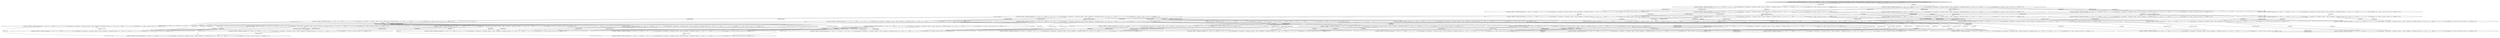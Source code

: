 strict digraph DiskGraph {
nodesep=0.35;
subgraph cluster_graph {
color="white";
6233986811478056545 [label="/\\ postcond = TRUE/\\ f = FALSE/\\ tournaments = (t1 :> [tid |-> t1, s |-> FALSE, lc |-> 0, ps |-> {}, c |-> 2])/\\ schemaMapping = [ tournaments |-> Tournament,  players |-> Player,  enrollments |-> Enrollment ]/\\ players = (p1 :> [pid |-> p1, s |-> FALSE, lc |-> 0, a |-> 1, ts |-> {}])/\\ enrollments = (e1 :> [eid |-> e1, pid |-> p1, tid |-> t1, s |-> FALSE, lc |-> 0])",style = filled]
6233986811478056545 -> 7827670246077590385 [label="postTournament",color="black",fontcolor="black"];
7827670246077590385 [label="/\\ postcond = TRUE/\\ f = FALSE/\\ tournaments = (t1 :> [tid |-> t1, s |-> TRUE, lc |-> 1, ps |-> {}, c |-> 2])/\\ schemaMapping = [ tournaments |-> Tournament,  players |-> Player,  enrollments |-> Enrollment ]/\\ players = (p1 :> [pid |-> p1, s |-> FALSE, lc |-> 0, a |-> 1, ts |-> {}])/\\ enrollments = (e1 :> [eid |-> e1, pid |-> p1, tid |-> t1, s |-> FALSE, lc |-> 0])"];
7827670246077590385 -> -5210349911019019570 [label="updateTournament",color="black",fontcolor="black"];
-5210349911019019570 [label="/\\ postcond = TRUE/\\ f = FALSE/\\ tournaments = (t1 :> [tid |-> t1, s |-> TRUE, lc |-> 1, ps |-> {}, c |-> 1])/\\ schemaMapping = [ tournaments |-> Tournament,  players |-> Player,  enrollments |-> Enrollment ]/\\ players = (p1 :> [pid |-> p1, s |-> FALSE, lc |-> 0, a |-> 1, ts |-> {}])/\\ enrollments = (e1 :> [eid |-> e1, pid |-> p1, tid |-> t1, s |-> FALSE, lc |-> 0])"];
6233986811478056545 -> 5827672812442433967 [label="postPlayer",color="black",fontcolor="black"];
5827672812442433967 [label="/\\ postcond = TRUE/\\ f = FALSE/\\ tournaments = (t1 :> [tid |-> t1, s |-> FALSE, lc |-> 0, ps |-> {}, c |-> 2])/\\ schemaMapping = [ tournaments |-> Tournament,  players |-> Player,  enrollments |-> Enrollment ]/\\ players = (p1 :> [pid |-> p1, s |-> TRUE, lc |-> 1, a |-> 1, ts |-> {}])/\\ enrollments = (e1 :> [eid |-> e1, pid |-> p1, tid |-> t1, s |-> FALSE, lc |-> 0])"];
5827672812442433967 -> 7692962830799260863 [label="postTournament",color="black",fontcolor="black"];
7692962830799260863 [label="/\\ postcond = TRUE/\\ f = FALSE/\\ tournaments = (t1 :> [tid |-> t1, s |-> TRUE, lc |-> 1, ps |-> {}, c |-> 2])/\\ schemaMapping = [ tournaments |-> Tournament,  players |-> Player,  enrollments |-> Enrollment ]/\\ players = (p1 :> [pid |-> p1, s |-> TRUE, lc |-> 1, a |-> 1, ts |-> {}])/\\ enrollments = (e1 :> [eid |-> e1, pid |-> p1, tid |-> t1, s |-> FALSE, lc |-> 0])"];
-5210349911019019570 -> 7827670246077590385 [label="updateTournament",color="black",fontcolor="black"];
7827670246077590385 -> 1783644078383438781 [label="deleteTournament",color="black",fontcolor="black"];
1783644078383438781 [label="/\\ postcond = TRUE/\\ f = FALSE/\\ tournaments = (t1 :> [tid |-> t1, s |-> FALSE, lc |-> 2, ps |-> {}, c |-> 1])/\\ schemaMapping = [ tournaments |-> Tournament,  players |-> Player,  enrollments |-> Enrollment ]/\\ players = (p1 :> [pid |-> p1, s |-> FALSE, lc |-> 0, a |-> 1, ts |-> {}])/\\ enrollments = (e1 :> [eid |-> e1, pid |-> p1, tid |-> t1, s |-> FALSE, lc |-> 0])"];
5827672812442433967 -> -216926227061061504 [label="updatePlayer",color="black",fontcolor="black"];
-216926227061061504 [label="/\\ postcond = TRUE/\\ f = FALSE/\\ tournaments = (t1 :> [tid |-> t1, s |-> FALSE, lc |-> 0, ps |-> {}, c |-> 2])/\\ schemaMapping = [ tournaments |-> Tournament,  players |-> Player,  enrollments |-> Enrollment ]/\\ players = (p1 :> [pid |-> p1, s |-> TRUE, lc |-> 1, a |-> 2, ts |-> {}])/\\ enrollments = (e1 :> [eid |-> e1, pid |-> p1, tid |-> t1, s |-> FALSE, lc |-> 0])"];
-5210349911019019570 -> 1783644078383438781 [label="deleteTournament",color="black",fontcolor="black"];
5827672812442433967 -> 1533464742831844043 [label="deletePlayer",color="black",fontcolor="black"];
1533464742831844043 [label="/\\ postcond = TRUE/\\ f = FALSE/\\ tournaments = (t1 :> [tid |-> t1, s |-> FALSE, lc |-> 0, ps |-> {}, c |-> 2])/\\ schemaMapping = [ tournaments |-> Tournament,  players |-> Player,  enrollments |-> Enrollment ]/\\ players = (p1 :> [pid |-> p1, s |-> FALSE, lc |-> 2, a |-> 1, ts |-> {}])/\\ enrollments = (e1 :> [eid |-> e1, pid |-> p1, tid |-> t1, s |-> FALSE, lc |-> 0])"];
7692962830799260863 -> -5633297046678895360 [label="updateTournament",color="black",fontcolor="black"];
-5633297046678895360 [label="/\\ postcond = TRUE/\\ f = FALSE/\\ tournaments = (t1 :> [tid |-> t1, s |-> TRUE, lc |-> 1, ps |-> {}, c |-> 1])/\\ schemaMapping = [ tournaments |-> Tournament,  players |-> Player,  enrollments |-> Enrollment ]/\\ players = (p1 :> [pid |-> p1, s |-> TRUE, lc |-> 1, a |-> 1, ts |-> {}])/\\ enrollments = (e1 :> [eid |-> e1, pid |-> p1, tid |-> t1, s |-> FALSE, lc |-> 0])"];
7827670246077590385 -> 7692962830799260863 [label="postPlayer",color="black",fontcolor="black"];
-5210349911019019570 -> -5633297046678895360 [label="postPlayer",color="black",fontcolor="black"];
-216926227061061504 -> -4116364987247051376 [label="postTournament",color="black",fontcolor="black"];
-4116364987247051376 [label="/\\ postcond = TRUE/\\ f = FALSE/\\ tournaments = (t1 :> [tid |-> t1, s |-> TRUE, lc |-> 1, ps |-> {}, c |-> 2])/\\ schemaMapping = [ tournaments |-> Tournament,  players |-> Player,  enrollments |-> Enrollment ]/\\ players = (p1 :> [pid |-> p1, s |-> TRUE, lc |-> 1, a |-> 2, ts |-> {}])/\\ enrollments = (e1 :> [eid |-> e1, pid |-> p1, tid |-> t1, s |-> FALSE, lc |-> 0])"];
7692962830799260863 -> 2207707906614082675 [label="deleteTournament",color="black",fontcolor="black"];
2207707906614082675 [label="/\\ postcond = TRUE/\\ f = FALSE/\\ tournaments = (t1 :> [tid |-> t1, s |-> FALSE, lc |-> 2, ps |-> {}, c |-> 1])/\\ schemaMapping = [ tournaments |-> Tournament,  players |-> Player,  enrollments |-> Enrollment ]/\\ players = (p1 :> [pid |-> p1, s |-> TRUE, lc |-> 1, a |-> 1, ts |-> {}])/\\ enrollments = (e1 :> [eid |-> e1, pid |-> p1, tid |-> t1, s |-> FALSE, lc |-> 0])"];
-216926227061061504 -> 5827672812442433967 [label="updatePlayer",color="black",fontcolor="black"];
1783644078383438781 -> -5210349911019019570 [label="postTournament",color="black",fontcolor="black"];
7692962830799260863 -> -4116364987247051376 [label="updatePlayer",color="black",fontcolor="black"];
-216926227061061504 -> -5090570361791472668 [label="deletePlayer",color="black",fontcolor="black"];
-5090570361791472668 [label="/\\ postcond = TRUE/\\ f = FALSE/\\ tournaments = (t1 :> [tid |-> t1, s |-> FALSE, lc |-> 0, ps |-> {}, c |-> 2])/\\ schemaMapping = [ tournaments |-> Tournament,  players |-> Player,  enrollments |-> Enrollment ]/\\ players = (p1 :> [pid |-> p1, s |-> FALSE, lc |-> 2, a |-> 2, ts |-> {}])/\\ enrollments = (e1 :> [eid |-> e1, pid |-> p1, tid |-> t1, s |-> FALSE, lc |-> 0])"];
1533464742831844043 -> 3415170438812409819 [label="postTournament",color="black",fontcolor="black"];
3415170438812409819 [label="/\\ postcond = TRUE/\\ f = FALSE/\\ tournaments = (t1 :> [tid |-> t1, s |-> TRUE, lc |-> 1, ps |-> {}, c |-> 2])/\\ schemaMapping = [ tournaments |-> Tournament,  players |-> Player,  enrollments |-> Enrollment ]/\\ players = (p1 :> [pid |-> p1, s |-> FALSE, lc |-> 2, a |-> 1, ts |-> {}])/\\ enrollments = (e1 :> [eid |-> e1, pid |-> p1, tid |-> t1, s |-> FALSE, lc |-> 0])"];
-5633297046678895360 -> 7692962830799260863 [label="updateTournament",color="black",fontcolor="black"];
1783644078383438781 -> 2207707906614082675 [label="postPlayer",color="black",fontcolor="black"];
7692962830799260863 -> 3415170438812409819 [label="deletePlayer",color="black",fontcolor="black"];
1533464742831844043 -> 5827672812442433967 [label="postPlayer",color="black",fontcolor="black"];
-5633297046678895360 -> 2207707906614082675 [label="deleteTournament",color="black",fontcolor="black"];
7692962830799260863 -> -4118751073831929034 [label="postEnrollment",color="black",fontcolor="black"];
-4118751073831929034 [label="/\\ postcond = TRUE/\\ f = FALSE/\\ tournaments = (t1 :> [tid |-> t1, s |-> TRUE, lc |-> 1, ps |-> {p1}, c |-> 2])/\\ schemaMapping = [ tournaments |-> Tournament,  players |-> Player,  enrollments |-> Enrollment ]/\\ players = (p1 :> [pid |-> p1, s |-> TRUE, lc |-> 1, a |-> 1, ts |-> {t1}])/\\ enrollments = (e1 :> [eid |-> e1, pid |-> p1, tid |-> t1, s |-> TRUE, lc |-> 1])"];
-4116364987247051376 -> 2148178658452894767 [label="updateTournament",color="black",fontcolor="black"];
2148178658452894767 [label="/\\ postcond = TRUE/\\ f = FALSE/\\ tournaments = (t1 :> [tid |-> t1, s |-> TRUE, lc |-> 1, ps |-> {}, c |-> 1])/\\ schemaMapping = [ tournaments |-> Tournament,  players |-> Player,  enrollments |-> Enrollment ]/\\ players = (p1 :> [pid |-> p1, s |-> TRUE, lc |-> 1, a |-> 2, ts |-> {}])/\\ enrollments = (e1 :> [eid |-> e1, pid |-> p1, tid |-> t1, s |-> FALSE, lc |-> 0])"];
2207707906614082675 -> -5633297046678895360 [label="postTournament",color="black",fontcolor="black"];
-5090570361791472668 -> -8973351483092341004 [label="postTournament",color="black",fontcolor="black"];
-8973351483092341004 [label="/\\ postcond = TRUE/\\ f = FALSE/\\ tournaments = (t1 :> [tid |-> t1, s |-> TRUE, lc |-> 1, ps |-> {}, c |-> 2])/\\ schemaMapping = [ tournaments |-> Tournament,  players |-> Player,  enrollments |-> Enrollment ]/\\ players = (p1 :> [pid |-> p1, s |-> FALSE, lc |-> 2, a |-> 2, ts |-> {}])/\\ enrollments = (e1 :> [eid |-> e1, pid |-> p1, tid |-> t1, s |-> FALSE, lc |-> 0])"];
-5633297046678895360 -> 2148178658452894767 [label="updatePlayer",color="black",fontcolor="black"];
-5090570361791472668 -> -216926227061061504 [label="postPlayer",color="black",fontcolor="black"];
2207707906614082675 -> -5567005965215609508 [label="updatePlayer",color="black",fontcolor="black"];
-5567005965215609508 [label="/\\ postcond = TRUE/\\ f = FALSE/\\ tournaments = (t1 :> [tid |-> t1, s |-> FALSE, lc |-> 2, ps |-> {}, c |-> 1])/\\ schemaMapping = [ tournaments |-> Tournament,  players |-> Player,  enrollments |-> Enrollment ]/\\ players = (p1 :> [pid |-> p1, s |-> TRUE, lc |-> 1, a |-> 2, ts |-> {}])/\\ enrollments = (e1 :> [eid |-> e1, pid |-> p1, tid |-> t1, s |-> FALSE, lc |-> 0])"];
3415170438812409819 -> -831624783808145820 [label="updateTournament",color="black",fontcolor="black"];
-5633297046678895360 -> -831624783808145820 [label="deletePlayer",color="black",fontcolor="black"];
-831624783808145820 [label="/\\ postcond = TRUE/\\ f = FALSE/\\ tournaments = (t1 :> [tid |-> t1, s |-> TRUE, lc |-> 1, ps |-> {}, c |-> 1])/\\ schemaMapping = [ tournaments |-> Tournament,  players |-> Player,  enrollments |-> Enrollment ]/\\ players = (p1 :> [pid |-> p1, s |-> FALSE, lc |-> 2, a |-> 1, ts |-> {}])/\\ enrollments = (e1 :> [eid |-> e1, pid |-> p1, tid |-> t1, s |-> FALSE, lc |-> 0])"];
-4116364987247051376 -> -5567005965215609508 [label="deleteTournament",color="black",fontcolor="black"];
3415170438812409819 -> 6558544116459466519 [label="deleteTournament",color="black",fontcolor="black"];
2207707906614082675 -> 6558544116459466519 [label="deletePlayer",color="black",fontcolor="black"];
6558544116459466519 [label="/\\ postcond = TRUE/\\ f = FALSE/\\ tournaments = (t1 :> [tid |-> t1, s |-> FALSE, lc |-> 2, ps |-> {}, c |-> 1])/\\ schemaMapping = [ tournaments |-> Tournament,  players |-> Player,  enrollments |-> Enrollment ]/\\ players = (p1 :> [pid |-> p1, s |-> FALSE, lc |-> 2, a |-> 1, ts |-> {}])/\\ enrollments = (e1 :> [eid |-> e1, pid |-> p1, tid |-> t1, s |-> FALSE, lc |-> 0])"];
3415170438812409819 -> 7692962830799260863 [label="postPlayer",color="black",fontcolor="black"];
-4118751073831929034 -> 7233096891379861100 [label="updateTournament",color="black",fontcolor="black"];
7233096891379861100 [label="/\\ postcond = TRUE/\\ f = FALSE/\\ tournaments = (t1 :> [tid |-> t1, s |-> TRUE, lc |-> 1, ps |-> {p1}, c |-> 1])/\\ schemaMapping = [ tournaments |-> Tournament,  players |-> Player,  enrollments |-> Enrollment ]/\\ players = (p1 :> [pid |-> p1, s |-> TRUE, lc |-> 1, a |-> 1, ts |-> {t1}])/\\ enrollments = (e1 :> [eid |-> e1, pid |-> p1, tid |-> t1, s |-> TRUE, lc |-> 1])"];
-4116364987247051376 -> 7692962830799260863 [label="updatePlayer",color="black",fontcolor="black"];
2148178658452894767 -> -4116364987247051376 [label="updateTournament",color="black",fontcolor="black"];
-5633297046678895360 -> 7233096891379861100 [label="postEnrollment",color="black",fontcolor="black"];
-8973351483092341004 -> 6370384138598229835 [label="updateTournament",color="black",fontcolor="black"];
6370384138598229835 [label="/\\ postcond = TRUE/\\ f = FALSE/\\ tournaments = (t1 :> [tid |-> t1, s |-> TRUE, lc |-> 1, ps |-> {}, c |-> 1])/\\ schemaMapping = [ tournaments |-> Tournament,  players |-> Player,  enrollments |-> Enrollment ]/\\ players = (p1 :> [pid |-> p1, s |-> FALSE, lc |-> 2, a |-> 2, ts |-> {}])/\\ enrollments = (e1 :> [eid |-> e1, pid |-> p1, tid |-> t1, s |-> FALSE, lc |-> 0])"];
2148178658452894767 -> -5567005965215609508 [label="deleteTournament",color="black",fontcolor="black"];
-4116364987247051376 -> -8973351483092341004 [label="deletePlayer",color="black",fontcolor="black"];
-4116364987247051376 -> -504490292377568956 [label="postEnrollment",color="black",fontcolor="black"];
-504490292377568956 [label="/\\ postcond = TRUE/\\ f = FALSE/\\ tournaments = (t1 :> [tid |-> t1, s |-> TRUE, lc |-> 1, ps |-> {p1}, c |-> 2])/\\ schemaMapping = [ tournaments |-> Tournament,  players |-> Player,  enrollments |-> Enrollment ]/\\ players = (p1 :> [pid |-> p1, s |-> TRUE, lc |-> 1, a |-> 2, ts |-> {t1}])/\\ enrollments = (e1 :> [eid |-> e1, pid |-> p1, tid |-> t1, s |-> TRUE, lc |-> 1])"];
2148178658452894767 -> -5633297046678895360 [label="updatePlayer",color="black",fontcolor="black"];
2148178658452894767 -> 6370384138598229835 [label="deletePlayer",color="black",fontcolor="black"];
-8973351483092341004 -> -641202105506259400 [label="deleteTournament",color="black",fontcolor="black"];
-641202105506259400 [label="/\\ postcond = TRUE/\\ f = FALSE/\\ tournaments = (t1 :> [tid |-> t1, s |-> FALSE, lc |-> 2, ps |-> {}, c |-> 1])/\\ schemaMapping = [ tournaments |-> Tournament,  players |-> Player,  enrollments |-> Enrollment ]/\\ players = (p1 :> [pid |-> p1, s |-> FALSE, lc |-> 2, a |-> 2, ts |-> {}])/\\ enrollments = (e1 :> [eid |-> e1, pid |-> p1, tid |-> t1, s |-> FALSE, lc |-> 0])"];
-8973351483092341004 -> -4116364987247051376 [label="postPlayer",color="black",fontcolor="black"];
2148178658452894767 -> 6505993044815463454 [label="postEnrollment",color="black",fontcolor="black"];
6505993044815463454 [label="/\\ postcond = TRUE/\\ f = FALSE/\\ tournaments = (t1 :> [tid |-> t1, s |-> TRUE, lc |-> 1, ps |-> {p1}, c |-> 1])/\\ schemaMapping = [ tournaments |-> Tournament,  players |-> Player,  enrollments |-> Enrollment ]/\\ players = (p1 :> [pid |-> p1, s |-> TRUE, lc |-> 1, a |-> 2, ts |-> {t1}])/\\ enrollments = (e1 :> [eid |-> e1, pid |-> p1, tid |-> t1, s |-> TRUE, lc |-> 1])"];
-5567005965215609508 -> 2148178658452894767 [label="postTournament",color="black",fontcolor="black"];
6558544116459466519 -> -831624783808145820 [label="postTournament",color="black",fontcolor="black"];
-831624783808145820 -> 3415170438812409819 [label="updateTournament",color="black",fontcolor="black"];
6558544116459466519 -> 2207707906614082675 [label="postPlayer",color="black",fontcolor="black"];
-4118751073831929034 -> -7135555397892218644 [label="deleteTournament",color="black",fontcolor="black"];
-7135555397892218644 [label="/\\ postcond = TRUE/\\ f = FALSE/\\ tournaments = (t1 :> [tid |-> t1, s |-> FALSE, lc |-> 2, ps |-> {}, c |-> 1])/\\ schemaMapping = [ tournaments |-> Tournament,  players |-> Player,  enrollments |-> Enrollment ]/\\ players = (p1 :> [pid |-> p1, s |-> TRUE, lc |-> 1, a |-> 1, ts |-> {}])/\\ enrollments = (e1 :> [eid |-> e1, pid |-> p1, tid |-> t1, s |-> FALSE, lc |-> 1])"];
7233096891379861100 -> -4118751073831929034 [label="updateTournament",color="black",fontcolor="black"];
-5567005965215609508 -> 2207707906614082675 [label="updatePlayer",color="black",fontcolor="black"];
-831624783808145820 -> 6558544116459466519 [label="deleteTournament",color="black",fontcolor="black"];
7233096891379861100 -> -7135555397892218644 [label="deleteTournament",color="black",fontcolor="black"];
-5567005965215609508 -> -641202105506259400 [label="deletePlayer",color="black",fontcolor="black"];
-831624783808145820 -> -5633297046678895360 [label="postPlayer",color="black",fontcolor="black"];
6370384138598229835 -> -8973351483092341004 [label="updateTournament",color="black",fontcolor="black"];
-4118751073831929034 -> -504490292377568956 [label="updatePlayer",color="black",fontcolor="black"];
7233096891379861100 -> 6505993044815463454 [label="updatePlayer",color="black",fontcolor="black"];
-504490292377568956 -> 6505993044815463454 [label="updateTournament",color="black",fontcolor="black"];
7233096891379861100 -> 8516105844897254139 [label="deletePlayer",color="black",fontcolor="black"];
8516105844897254139 [label="/\\ postcond = TRUE/\\ f = FALSE/\\ tournaments = (t1 :> [tid |-> t1, s |-> TRUE, lc |-> 1, ps |-> {}, c |-> 1])/\\ schemaMapping = [ tournaments |-> Tournament,  players |-> Player,  enrollments |-> Enrollment ]/\\ players = (p1 :> [pid |-> p1, s |-> FALSE, lc |-> 2, a |-> 1, ts |-> {}])/\\ enrollments = (e1 :> [eid |-> e1, pid |-> p1, tid |-> t1, s |-> FALSE, lc |-> 1])"];
6370384138598229835 -> -641202105506259400 [label="deleteTournament",color="black",fontcolor="black"];
-4118751073831929034 -> -5962994723422813372 [label="deletePlayer",color="black",fontcolor="black"];
-5962994723422813372 [label="/\\ postcond = TRUE/\\ f = FALSE/\\ tournaments = (t1 :> [tid |-> t1, s |-> TRUE, lc |-> 1, ps |-> {}, c |-> 2])/\\ schemaMapping = [ tournaments |-> Tournament,  players |-> Player,  enrollments |-> Enrollment ]/\\ players = (p1 :> [pid |-> p1, s |-> FALSE, lc |-> 2, a |-> 1, ts |-> {}])/\\ enrollments = (e1 :> [eid |-> e1, pid |-> p1, tid |-> t1, s |-> FALSE, lc |-> 1])"];
7233096891379861100 -> 8414942085721454871 [label="deleteEnrollment",color="black",fontcolor="black"];
8414942085721454871 [label="/\\ postcond = TRUE/\\ f = FALSE/\\ tournaments = (t1 :> [tid |-> t1, s |-> TRUE, lc |-> 1, ps |-> {}, c |-> 1])/\\ schemaMapping = [ tournaments |-> Tournament,  players |-> Player,  enrollments |-> Enrollment ]/\\ players = (p1 :> [pid |-> p1, s |-> TRUE, lc |-> 1, a |-> 1, ts |-> {}])/\\ enrollments = (e1 :> [eid |-> e1, pid |-> p1, tid |-> t1, s |-> FALSE, lc |-> 2])"];
-504490292377568956 -> 3522999215248183747 [label="deleteTournament",color="black",fontcolor="black"];
3522999215248183747 [label="/\\ postcond = TRUE/\\ f = FALSE/\\ tournaments = (t1 :> [tid |-> t1, s |-> FALSE, lc |-> 2, ps |-> {}, c |-> 1])/\\ schemaMapping = [ tournaments |-> Tournament,  players |-> Player,  enrollments |-> Enrollment ]/\\ players = (p1 :> [pid |-> p1, s |-> TRUE, lc |-> 1, a |-> 2, ts |-> {}])/\\ enrollments = (e1 :> [eid |-> e1, pid |-> p1, tid |-> t1, s |-> FALSE, lc |-> 1])"];
-4118751073831929034 -> -5775998467347763032 [label="deleteEnrollment",color="black",fontcolor="black"];
-5775998467347763032 [label="/\\ postcond = TRUE/\\ f = FALSE/\\ tournaments = (t1 :> [tid |-> t1, s |-> TRUE, lc |-> 1, ps |-> {}, c |-> 2])/\\ schemaMapping = [ tournaments |-> Tournament,  players |-> Player,  enrollments |-> Enrollment ]/\\ players = (p1 :> [pid |-> p1, s |-> TRUE, lc |-> 1, a |-> 1, ts |-> {}])/\\ enrollments = (e1 :> [eid |-> e1, pid |-> p1, tid |-> t1, s |-> FALSE, lc |-> 2])"];
6370384138598229835 -> 2148178658452894767 [label="postPlayer",color="black",fontcolor="black"];
6505993044815463454 -> -504490292377568956 [label="updateTournament",color="black",fontcolor="black"];
-504490292377568956 -> -4118751073831929034 [label="updatePlayer",color="black",fontcolor="black"];
-641202105506259400 -> 6370384138598229835 [label="postTournament",color="black",fontcolor="black"];
-504490292377568956 -> 81751788100825707 [label="deletePlayer",color="black",fontcolor="black"];
81751788100825707 [label="/\\ postcond = TRUE/\\ f = FALSE/\\ tournaments = (t1 :> [tid |-> t1, s |-> TRUE, lc |-> 1, ps |-> {}, c |-> 2])/\\ schemaMapping = [ tournaments |-> Tournament,  players |-> Player,  enrollments |-> Enrollment ]/\\ players = (p1 :> [pid |-> p1, s |-> FALSE, lc |-> 2, a |-> 2, ts |-> {}])/\\ enrollments = (e1 :> [eid |-> e1, pid |-> p1, tid |-> t1, s |-> FALSE, lc |-> 1])"];
6505993044815463454 -> 3522999215248183747 [label="deleteTournament",color="black",fontcolor="black"];
-7135555397892218644 -> 3713414300522273183 [label="postTournament",color="black",fontcolor="black"];
3713414300522273183 [label="/\\ postcond = TRUE/\\ f = FALSE/\\ tournaments = (t1 :> [tid |-> t1, s |-> TRUE, lc |-> 1, ps |-> {}, c |-> 1])/\\ schemaMapping = [ tournaments |-> Tournament,  players |-> Player,  enrollments |-> Enrollment ]/\\ players = (p1 :> [pid |-> p1, s |-> TRUE, lc |-> 1, a |-> 1, ts |-> {}])/\\ enrollments = (e1 :> [eid |-> e1, pid |-> p1, tid |-> t1, s |-> FALSE, lc |-> 1])"];
-504490292377568956 -> 273269089971159431 [label="deleteEnrollment",color="black",fontcolor="black"];
273269089971159431 [label="/\\ postcond = TRUE/\\ f = FALSE/\\ tournaments = (t1 :> [tid |-> t1, s |-> TRUE, lc |-> 1, ps |-> {}, c |-> 2])/\\ schemaMapping = [ tournaments |-> Tournament,  players |-> Player,  enrollments |-> Enrollment ]/\\ players = (p1 :> [pid |-> p1, s |-> TRUE, lc |-> 1, a |-> 2, ts |-> {}])/\\ enrollments = (e1 :> [eid |-> e1, pid |-> p1, tid |-> t1, s |-> FALSE, lc |-> 2])"];
-641202105506259400 -> -5567005965215609508 [label="postPlayer",color="black",fontcolor="black"];
-5962994723422813372 -> 8516105844897254139 [label="updateTournament",color="black",fontcolor="black"];
8516105844897254139 -> -5962994723422813372 [label="updateTournament",color="black",fontcolor="black"];
-7135555397892218644 -> 3522999215248183747 [label="updatePlayer",color="black",fontcolor="black"];
6505993044815463454 -> 7233096891379861100 [label="updatePlayer",color="black",fontcolor="black"];
-5962994723422813372 -> -2783627338506194040 [label="deleteTournament",color="black",fontcolor="black"];
8516105844897254139 -> -2783627338506194040 [label="deleteTournament",color="black",fontcolor="black"];
-7135555397892218644 -> -2783627338506194040 [label="deletePlayer",color="black",fontcolor="black"];
-2783627338506194040 [label="/\\ postcond = TRUE/\\ f = FALSE/\\ tournaments = (t1 :> [tid |-> t1, s |-> FALSE, lc |-> 2, ps |-> {}, c |-> 1])/\\ schemaMapping = [ tournaments |-> Tournament,  players |-> Player,  enrollments |-> Enrollment ]/\\ players = (p1 :> [pid |-> p1, s |-> FALSE, lc |-> 2, a |-> 1, ts |-> {}])/\\ enrollments = (e1 :> [eid |-> e1, pid |-> p1, tid |-> t1, s |-> FALSE, lc |-> 1])"];
8516105844897254139 -> 3713414300522273183 [label="postPlayer",color="black",fontcolor="black"];
-5962994723422813372 -> -1686364549451870176 [label="postPlayer",color="black",fontcolor="black"];
-1686364549451870176 [label="/\\ postcond = TRUE/\\ f = FALSE/\\ tournaments = (t1 :> [tid |-> t1, s |-> TRUE, lc |-> 1, ps |-> {}, c |-> 2])/\\ schemaMapping = [ tournaments |-> Tournament,  players |-> Player,  enrollments |-> Enrollment ]/\\ players = (p1 :> [pid |-> p1, s |-> TRUE, lc |-> 1, a |-> 1, ts |-> {}])/\\ enrollments = (e1 :> [eid |-> e1, pid |-> p1, tid |-> t1, s |-> FALSE, lc |-> 1])"];
8414942085721454871 -> -5775998467347763032 [label="updateTournament",color="black",fontcolor="black"];
6505993044815463454 -> -2724090565357405228 [label="deletePlayer",color="black",fontcolor="black"];
-2724090565357405228 [label="/\\ postcond = TRUE/\\ f = FALSE/\\ tournaments = (t1 :> [tid |-> t1, s |-> TRUE, lc |-> 1, ps |-> {}, c |-> 1])/\\ schemaMapping = [ tournaments |-> Tournament,  players |-> Player,  enrollments |-> Enrollment ]/\\ players = (p1 :> [pid |-> p1, s |-> FALSE, lc |-> 2, a |-> 2, ts |-> {}])/\\ enrollments = (e1 :> [eid |-> e1, pid |-> p1, tid |-> t1, s |-> FALSE, lc |-> 1])"];
8414942085721454871 -> -2614839086252933020 [label="deleteTournament",color="black",fontcolor="black"];
-2614839086252933020 [label="/\\ postcond = TRUE/\\ f = FALSE/\\ tournaments = (t1 :> [tid |-> t1, s |-> FALSE, lc |-> 2, ps |-> {}, c |-> 1])/\\ schemaMapping = [ tournaments |-> Tournament,  players |-> Player,  enrollments |-> Enrollment ]/\\ players = (p1 :> [pid |-> p1, s |-> TRUE, lc |-> 1, a |-> 1, ts |-> {}])/\\ enrollments = (e1 :> [eid |-> e1, pid |-> p1, tid |-> t1, s |-> FALSE, lc |-> 2])"];
6505993044815463454 -> -2820733261574895560 [label="deleteEnrollment",color="black",fontcolor="black"];
-2820733261574895560 [label="/\\ postcond = TRUE/\\ f = FALSE/\\ tournaments = (t1 :> [tid |-> t1, s |-> TRUE, lc |-> 1, ps |-> {}, c |-> 1])/\\ schemaMapping = [ tournaments |-> Tournament,  players |-> Player,  enrollments |-> Enrollment ]/\\ players = (p1 :> [pid |-> p1, s |-> TRUE, lc |-> 1, a |-> 2, ts |-> {}])/\\ enrollments = (e1 :> [eid |-> e1, pid |-> p1, tid |-> t1, s |-> FALSE, lc |-> 2])"];
-5775998467347763032 -> 8414942085721454871 [label="updateTournament",color="black",fontcolor="black"];
3522999215248183747 -> -6947385627031230288 [label="postTournament",color="black",fontcolor="black"];
-6947385627031230288 [label="/\\ postcond = TRUE/\\ f = FALSE/\\ tournaments = (t1 :> [tid |-> t1, s |-> TRUE, lc |-> 1, ps |-> {}, c |-> 1])/\\ schemaMapping = [ tournaments |-> Tournament,  players |-> Player,  enrollments |-> Enrollment ]/\\ players = (p1 :> [pid |-> p1, s |-> TRUE, lc |-> 1, a |-> 2, ts |-> {}])/\\ enrollments = (e1 :> [eid |-> e1, pid |-> p1, tid |-> t1, s |-> FALSE, lc |-> 1])"];
81751788100825707 -> -2724090565357405228 [label="updateTournament",color="black",fontcolor="black"];
8414942085721454871 -> -2820733261574895560 [label="updatePlayer",color="black",fontcolor="black"];
81751788100825707 -> 8449824487035093671 [label="deleteTournament",color="black",fontcolor="black"];
8449824487035093671 [label="/\\ postcond = TRUE/\\ f = FALSE/\\ tournaments = (t1 :> [tid |-> t1, s |-> FALSE, lc |-> 2, ps |-> {}, c |-> 1])/\\ schemaMapping = [ tournaments |-> Tournament,  players |-> Player,  enrollments |-> Enrollment ]/\\ players = (p1 :> [pid |-> p1, s |-> FALSE, lc |-> 2, a |-> 2, ts |-> {}])/\\ enrollments = (e1 :> [eid |-> e1, pid |-> p1, tid |-> t1, s |-> FALSE, lc |-> 1])"];
3522999215248183747 -> -7135555397892218644 [label="updatePlayer",color="black",fontcolor="black"];
-5775998467347763032 -> -2614839086252933020 [label="deleteTournament",color="black",fontcolor="black"];
8414942085721454871 -> 3557873095348824691 [label="deletePlayer",color="black",fontcolor="black"];
3557873095348824691 [label="/\\ postcond = TRUE/\\ f = FALSE/\\ tournaments = (t1 :> [tid |-> t1, s |-> TRUE, lc |-> 1, ps |-> {}, c |-> 1])/\\ schemaMapping = [ tournaments |-> Tournament,  players |-> Player,  enrollments |-> Enrollment ]/\\ players = (p1 :> [pid |-> p1, s |-> FALSE, lc |-> 2, a |-> 1, ts |-> {}])/\\ enrollments = (e1 :> [eid |-> e1, pid |-> p1, tid |-> t1, s |-> FALSE, lc |-> 2])"];
3522999215248183747 -> 8449824487035093671 [label="deletePlayer",color="black",fontcolor="black"];
81751788100825707 -> 4937505765906080015 [label="postPlayer",color="black",fontcolor="black"];
4937505765906080015 [label="/\\ postcond = TRUE/\\ f = FALSE/\\ tournaments = (t1 :> [tid |-> t1, s |-> TRUE, lc |-> 1, ps |-> {}, c |-> 2])/\\ schemaMapping = [ tournaments |-> Tournament,  players |-> Player,  enrollments |-> Enrollment ]/\\ players = (p1 :> [pid |-> p1, s |-> TRUE, lc |-> 1, a |-> 2, ts |-> {}])/\\ enrollments = (e1 :> [eid |-> e1, pid |-> p1, tid |-> t1, s |-> FALSE, lc |-> 1])"];
-5775998467347763032 -> 273269089971159431 [label="updatePlayer",color="black",fontcolor="black"];
273269089971159431 -> -2820733261574895560 [label="updateTournament",color="black",fontcolor="black"];
3713414300522273183 -> -1686364549451870176 [label="updateTournament",color="black",fontcolor="black"];
-5775998467347763032 -> -1553604999721786420 [label="deletePlayer",color="black",fontcolor="black"];
-1553604999721786420 [label="/\\ postcond = TRUE/\\ f = FALSE/\\ tournaments = (t1 :> [tid |-> t1, s |-> TRUE, lc |-> 1, ps |-> {}, c |-> 2])/\\ schemaMapping = [ tournaments |-> Tournament,  players |-> Player,  enrollments |-> Enrollment ]/\\ players = (p1 :> [pid |-> p1, s |-> FALSE, lc |-> 2, a |-> 1, ts |-> {}])/\\ enrollments = (e1 :> [eid |-> e1, pid |-> p1, tid |-> t1, s |-> FALSE, lc |-> 2])"];
8414942085721454871 -> 7233096891379861100 [label="postEnrollment",color="black",fontcolor="black"];
273269089971159431 -> 8623098617886683467 [label="deleteTournament",color="black",fontcolor="black"];
8623098617886683467 [label="/\\ postcond = TRUE/\\ f = FALSE/\\ tournaments = (t1 :> [tid |-> t1, s |-> FALSE, lc |-> 2, ps |-> {}, c |-> 1])/\\ schemaMapping = [ tournaments |-> Tournament,  players |-> Player,  enrollments |-> Enrollment ]/\\ players = (p1 :> [pid |-> p1, s |-> TRUE, lc |-> 1, a |-> 2, ts |-> {}])/\\ enrollments = (e1 :> [eid |-> e1, pid |-> p1, tid |-> t1, s |-> FALSE, lc |-> 2])"];
3713414300522273183 -> -7135555397892218644 [label="deleteTournament",color="black",fontcolor="black"];
273269089971159431 -> -5775998467347763032 [label="updatePlayer",color="black",fontcolor="black"];
-5775998467347763032 -> -4118751073831929034 [label="postEnrollment",color="black",fontcolor="black"];
-2783627338506194040 -> 8516105844897254139 [label="postTournament",color="black",fontcolor="black"];
-1686364549451870176 -> 3713414300522273183 [label="updateTournament",color="black",fontcolor="black"];
273269089971159431 -> 5074751177042006755 [label="deletePlayer",color="black",fontcolor="black"];
5074751177042006755 [label="/\\ postcond = TRUE/\\ f = FALSE/\\ tournaments = (t1 :> [tid |-> t1, s |-> TRUE, lc |-> 1, ps |-> {}, c |-> 2])/\\ schemaMapping = [ tournaments |-> Tournament,  players |-> Player,  enrollments |-> Enrollment ]/\\ players = (p1 :> [pid |-> p1, s |-> FALSE, lc |-> 2, a |-> 2, ts |-> {}])/\\ enrollments = (e1 :> [eid |-> e1, pid |-> p1, tid |-> t1, s |-> FALSE, lc |-> 2])"];
3713414300522273183 -> -6947385627031230288 [label="updatePlayer",color="black",fontcolor="black"];
273269089971159431 -> -504490292377568956 [label="postEnrollment",color="black",fontcolor="black"];
3713414300522273183 -> 8516105844897254139 [label="deletePlayer",color="black",fontcolor="black"];
-2724090565357405228 -> 81751788100825707 [label="updateTournament",color="black",fontcolor="black"];
-1686364549451870176 -> -7135555397892218644 [label="deleteTournament",color="black",fontcolor="black"];
-2783627338506194040 -> -7135555397892218644 [label="postPlayer",color="black",fontcolor="black"];
-2724090565357405228 -> 8449824487035093671 [label="deleteTournament",color="black",fontcolor="black"];
3713414300522273183 -> 7233096891379861100 [label="postEnrollment",color="black",fontcolor="black"];
-1686364549451870176 -> 4937505765906080015 [label="updatePlayer",color="black",fontcolor="black"];
-2820733261574895560 -> 273269089971159431 [label="updateTournament",color="black",fontcolor="black"];
-2614839086252933020 -> 8414942085721454871 [label="postTournament",color="black",fontcolor="black"];
-1686364549451870176 -> -5962994723422813372 [label="deletePlayer",color="black",fontcolor="black"];
-2724090565357405228 -> -6947385627031230288 [label="postPlayer",color="black",fontcolor="black"];
-1686364549451870176 -> -4118751073831929034 [label="postEnrollment",color="black",fontcolor="black"];
-2614839086252933020 -> 8623098617886683467 [label="updatePlayer",color="black",fontcolor="black"];
-6947385627031230288 -> 4937505765906080015 [label="updateTournament",color="black",fontcolor="black"];
-2820733261574895560 -> 8623098617886683467 [label="deleteTournament",color="black",fontcolor="black"];
-2614839086252933020 -> 408217300495042782 [label="deletePlayer",color="black",fontcolor="black"];
408217300495042782 [label="/\\ postcond = TRUE/\\ f = TRUE/\\ tournaments = (t1 :> [tid |-> t1, s |-> FALSE, lc |-> 2, ps |-> {}, c |-> 1])/\\ schemaMapping = [ tournaments |-> Tournament,  players |-> Player,  enrollments |-> Enrollment ]/\\ players = (p1 :> [pid |-> p1, s |-> FALSE, lc |-> 2, a |-> 1, ts |-> {}])/\\ enrollments = (e1 :> [eid |-> e1, pid |-> p1, tid |-> t1, s |-> FALSE, lc |-> 2])"];
-6947385627031230288 -> 3522999215248183747 [label="deleteTournament",color="black",fontcolor="black"];
8449824487035093671 -> -2724090565357405228 [label="postTournament",color="black",fontcolor="black"];
3557873095348824691 -> -1553604999721786420 [label="updateTournament",color="black",fontcolor="black"];
-2820733261574895560 -> 8414942085721454871 [label="updatePlayer",color="black",fontcolor="black"];
8449824487035093671 -> 3522999215248183747 [label="postPlayer",color="black",fontcolor="black"];
-2820733261574895560 -> -7098440953602122916 [label="deletePlayer",color="black",fontcolor="black"];
-7098440953602122916 [label="/\\ postcond = TRUE/\\ f = FALSE/\\ tournaments = (t1 :> [tid |-> t1, s |-> TRUE, lc |-> 1, ps |-> {}, c |-> 1])/\\ schemaMapping = [ tournaments |-> Tournament,  players |-> Player,  enrollments |-> Enrollment ]/\\ players = (p1 :> [pid |-> p1, s |-> FALSE, lc |-> 2, a |-> 2, ts |-> {}])/\\ enrollments = (e1 :> [eid |-> e1, pid |-> p1, tid |-> t1, s |-> FALSE, lc |-> 2])"];
3557873095348824691 -> 408217300495042782 [label="deleteTournament",color="black",fontcolor="black"];
-6947385627031230288 -> 3713414300522273183 [label="updatePlayer",color="black",fontcolor="black"];
3557873095348824691 -> 8414942085721454871 [label="postPlayer",color="black",fontcolor="black"];
-2820733261574895560 -> 6505993044815463454 [label="postEnrollment",color="black",fontcolor="black"];
-1553604999721786420 -> 3557873095348824691 [label="updateTournament",color="black",fontcolor="black"];
8623098617886683467 -> -2820733261574895560 [label="postTournament",color="black",fontcolor="black"];
-1553604999721786420 -> 408217300495042782 [label="deleteTournament",color="black",fontcolor="black"];
8623098617886683467 -> -2614839086252933020 [label="updatePlayer",color="black",fontcolor="black"];
4937505765906080015 -> -6947385627031230288 [label="updateTournament",color="black",fontcolor="black"];
8623098617886683467 -> -6217474038039086607 [label="deletePlayer",color="black",fontcolor="black"];
-6217474038039086607 [label="/\\ postcond = TRUE/\\ f = TRUE/\\ tournaments = (t1 :> [tid |-> t1, s |-> FALSE, lc |-> 2, ps |-> {}, c |-> 1])/\\ schemaMapping = [ tournaments |-> Tournament,  players |-> Player,  enrollments |-> Enrollment ]/\\ players = (p1 :> [pid |-> p1, s |-> FALSE, lc |-> 2, a |-> 2, ts |-> {}])/\\ enrollments = (e1 :> [eid |-> e1, pid |-> p1, tid |-> t1, s |-> FALSE, lc |-> 2])"];
-1553604999721786420 -> -5775998467347763032 [label="postPlayer",color="black",fontcolor="black"];
-6947385627031230288 -> -2724090565357405228 [label="deletePlayer",color="black",fontcolor="black"];
5074751177042006755 -> -7098440953602122916 [label="updateTournament",color="black",fontcolor="black"];
-6947385627031230288 -> 6505993044815463454 [label="postEnrollment",color="black",fontcolor="black"];
5074751177042006755 -> -6217474038039086607 [label="deleteTournament",color="black",fontcolor="black"];
4937505765906080015 -> 3522999215248183747 [label="deleteTournament",color="black",fontcolor="black"];
5074751177042006755 -> 273269089971159431 [label="postPlayer",color="black",fontcolor="black"];
-7098440953602122916 -> 5074751177042006755 [label="updateTournament",color="black",fontcolor="black"];
4937505765906080015 -> -1686364549451870176 [label="updatePlayer",color="black",fontcolor="black"];
-7098440953602122916 -> -6217474038039086607 [label="deleteTournament",color="black",fontcolor="black"];
4937505765906080015 -> 81751788100825707 [label="deletePlayer",color="black",fontcolor="black"];
-7098440953602122916 -> -2820733261574895560 [label="postPlayer",color="black",fontcolor="black"];
4937505765906080015 -> -504490292377568956 [label="postEnrollment",color="black",fontcolor="black"];
{rank = same; 6233986811478056545;}
{rank = same; 5827672812442433967;7827670246077590385;}
{rank = same; 7692962830799260863;1533464742831844043;-5210349911019019570;-216926227061061504;1783644078383438781;}
{rank = same; 3415170438812409819;-4118751073831929034;2207707906614082675;-4116364987247051376;-5090570361791472668;-5633297046678895360;}
{rank = same; 2148178658452894767;-5567005965215609508;-5962994723422813372;6558544116459466519;-504490292377568956;-5775998467347763032;-8973351483092341004;7233096891379861100;-7135555397892218644;-831624783808145820;}
{rank = same; 6505993044815463454;3522999215248183747;6370384138598229835;273269089971159431;-1686364549451870176;-641202105506259400;8414942085721454871;81751788100825707;-1553604999721786420;3713414300522273183;8516105844897254139;-2783627338506194040;}
{rank = same; -2614839086252933020;8449824487035093671;5074751177042006755;-2724090565357405228;3557873095348824691;-6947385627031230288;4937505765906080015;-2820733261574895560;8623098617886683467;}
{rank = same; -7098440953602122916;}
}
}